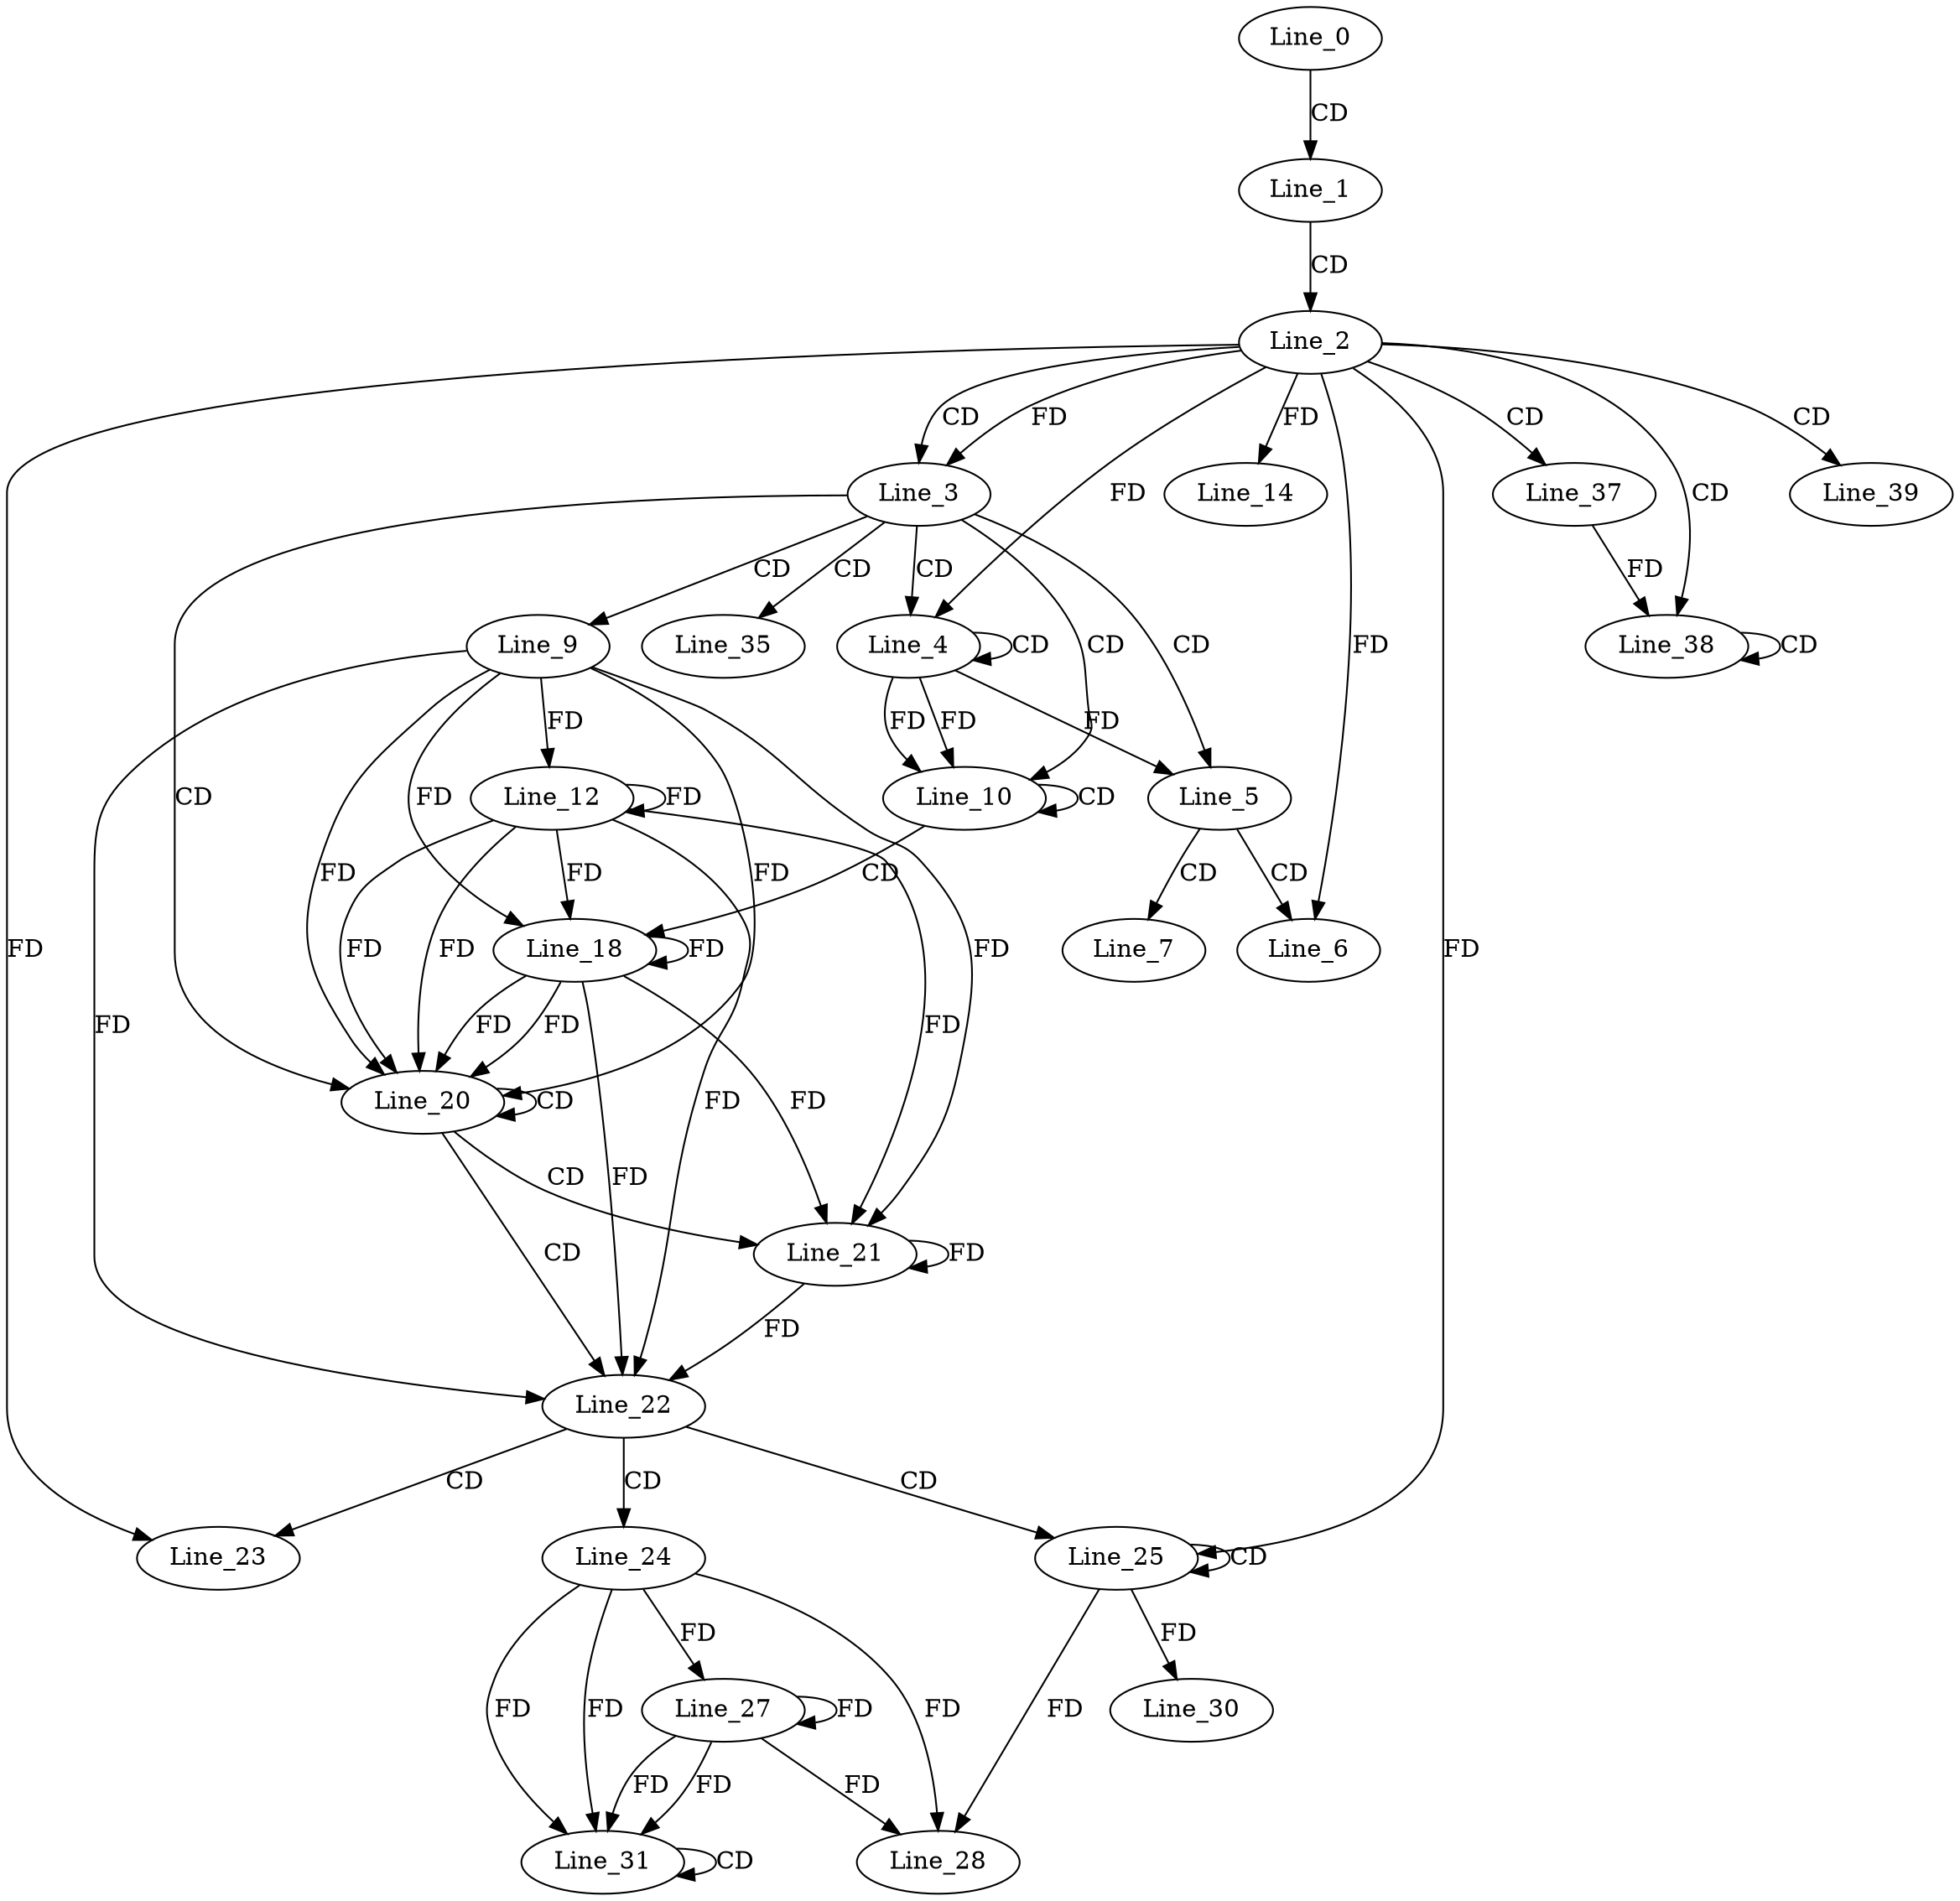 digraph G {
  Line_0;
  Line_1;
  Line_2;
  Line_3;
  Line_3;
  Line_4;
  Line_4;
  Line_5;
  Line_6;
  Line_7;
  Line_9;
  Line_10;
  Line_10;
  Line_12;
  Line_14;
  Line_18;
  Line_20;
  Line_20;
  Line_21;
  Line_21;
  Line_22;
  Line_22;
  Line_22;
  Line_23;
  Line_24;
  Line_25;
  Line_25;
  Line_27;
  Line_28;
  Line_30;
  Line_31;
  Line_31;
  Line_35;
  Line_37;
  Line_37;
  Line_38;
  Line_38;
  Line_39;
  Line_0 -> Line_1 [ label="CD" ];
  Line_1 -> Line_2 [ label="CD" ];
  Line_2 -> Line_3 [ label="CD" ];
  Line_2 -> Line_3 [ label="FD" ];
  Line_3 -> Line_4 [ label="CD" ];
  Line_4 -> Line_4 [ label="CD" ];
  Line_2 -> Line_4 [ label="FD" ];
  Line_3 -> Line_5 [ label="CD" ];
  Line_4 -> Line_5 [ label="FD" ];
  Line_5 -> Line_6 [ label="CD" ];
  Line_2 -> Line_6 [ label="FD" ];
  Line_5 -> Line_7 [ label="CD" ];
  Line_3 -> Line_9 [ label="CD" ];
  Line_3 -> Line_10 [ label="CD" ];
  Line_4 -> Line_10 [ label="FD" ];
  Line_10 -> Line_10 [ label="CD" ];
  Line_4 -> Line_10 [ label="FD" ];
  Line_9 -> Line_12 [ label="FD" ];
  Line_12 -> Line_12 [ label="FD" ];
  Line_2 -> Line_14 [ label="FD" ];
  Line_10 -> Line_18 [ label="CD" ];
  Line_9 -> Line_18 [ label="FD" ];
  Line_12 -> Line_18 [ label="FD" ];
  Line_18 -> Line_18 [ label="FD" ];
  Line_3 -> Line_20 [ label="CD" ];
  Line_9 -> Line_20 [ label="FD" ];
  Line_12 -> Line_20 [ label="FD" ];
  Line_18 -> Line_20 [ label="FD" ];
  Line_20 -> Line_20 [ label="CD" ];
  Line_9 -> Line_20 [ label="FD" ];
  Line_12 -> Line_20 [ label="FD" ];
  Line_18 -> Line_20 [ label="FD" ];
  Line_20 -> Line_21 [ label="CD" ];
  Line_9 -> Line_21 [ label="FD" ];
  Line_12 -> Line_21 [ label="FD" ];
  Line_18 -> Line_21 [ label="FD" ];
  Line_21 -> Line_21 [ label="FD" ];
  Line_20 -> Line_22 [ label="CD" ];
  Line_9 -> Line_22 [ label="FD" ];
  Line_12 -> Line_22 [ label="FD" ];
  Line_18 -> Line_22 [ label="FD" ];
  Line_21 -> Line_22 [ label="FD" ];
  Line_22 -> Line_23 [ label="CD" ];
  Line_2 -> Line_23 [ label="FD" ];
  Line_22 -> Line_24 [ label="CD" ];
  Line_22 -> Line_25 [ label="CD" ];
  Line_25 -> Line_25 [ label="CD" ];
  Line_2 -> Line_25 [ label="FD" ];
  Line_24 -> Line_27 [ label="FD" ];
  Line_27 -> Line_27 [ label="FD" ];
  Line_24 -> Line_28 [ label="FD" ];
  Line_27 -> Line_28 [ label="FD" ];
  Line_25 -> Line_28 [ label="FD" ];
  Line_25 -> Line_30 [ label="FD" ];
  Line_24 -> Line_31 [ label="FD" ];
  Line_27 -> Line_31 [ label="FD" ];
  Line_31 -> Line_31 [ label="CD" ];
  Line_24 -> Line_31 [ label="FD" ];
  Line_27 -> Line_31 [ label="FD" ];
  Line_3 -> Line_35 [ label="CD" ];
  Line_2 -> Line_37 [ label="CD" ];
  Line_2 -> Line_38 [ label="CD" ];
  Line_38 -> Line_38 [ label="CD" ];
  Line_37 -> Line_38 [ label="FD" ];
  Line_2 -> Line_39 [ label="CD" ];
}
